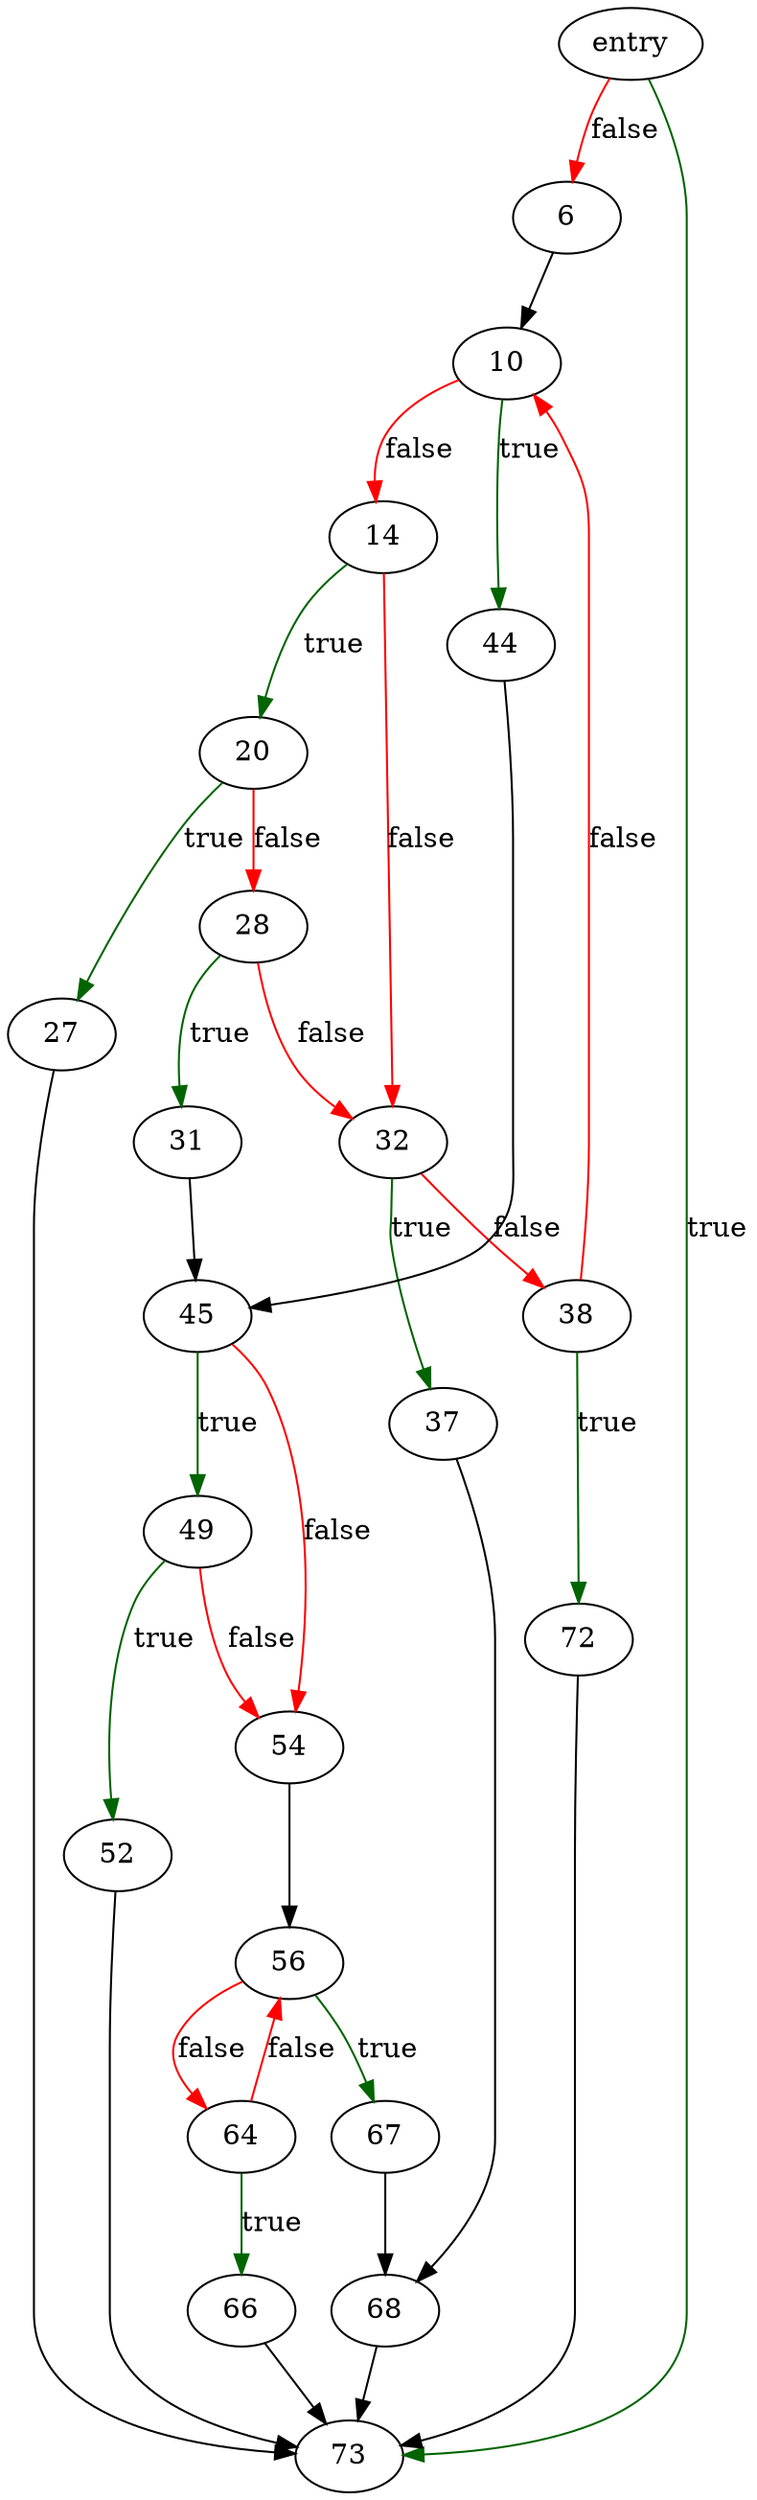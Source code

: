 digraph "freadseek" {
	// Node definitions.
	2 [label=entry];
	6;
	10;
	14;
	20;
	27;
	28;
	31;
	32;
	37;
	38;
	44;
	45;
	49;
	52;
	54;
	56;
	64;
	66;
	67;
	68;
	72;
	73;

	// Edge definitions.
	2 -> 6 [
		color=red
		label=false
	];
	2 -> 73 [
		color=darkgreen
		label=true
	];
	6 -> 10;
	10 -> 14 [
		color=red
		label=false
	];
	10 -> 44 [
		color=darkgreen
		label=true
	];
	14 -> 20 [
		color=darkgreen
		label=true
	];
	14 -> 32 [
		color=red
		label=false
	];
	20 -> 27 [
		color=darkgreen
		label=true
	];
	20 -> 28 [
		color=red
		label=false
	];
	27 -> 73;
	28 -> 31 [
		color=darkgreen
		label=true
	];
	28 -> 32 [
		color=red
		label=false
	];
	31 -> 45;
	32 -> 37 [
		color=darkgreen
		label=true
	];
	32 -> 38 [
		color=red
		label=false
	];
	37 -> 68;
	38 -> 10 [
		color=red
		label=false
	];
	38 -> 72 [
		color=darkgreen
		label=true
	];
	44 -> 45;
	45 -> 49 [
		color=darkgreen
		label=true
	];
	45 -> 54 [
		color=red
		label=false
	];
	49 -> 52 [
		color=darkgreen
		label=true
	];
	49 -> 54 [
		color=red
		label=false
	];
	52 -> 73;
	54 -> 56;
	56 -> 64 [
		color=red
		label=false
	];
	56 -> 67 [
		color=darkgreen
		label=true
	];
	64 -> 56 [
		color=red
		label=false
	];
	64 -> 66 [
		color=darkgreen
		label=true
	];
	66 -> 73;
	67 -> 68;
	68 -> 73;
	72 -> 73;
}